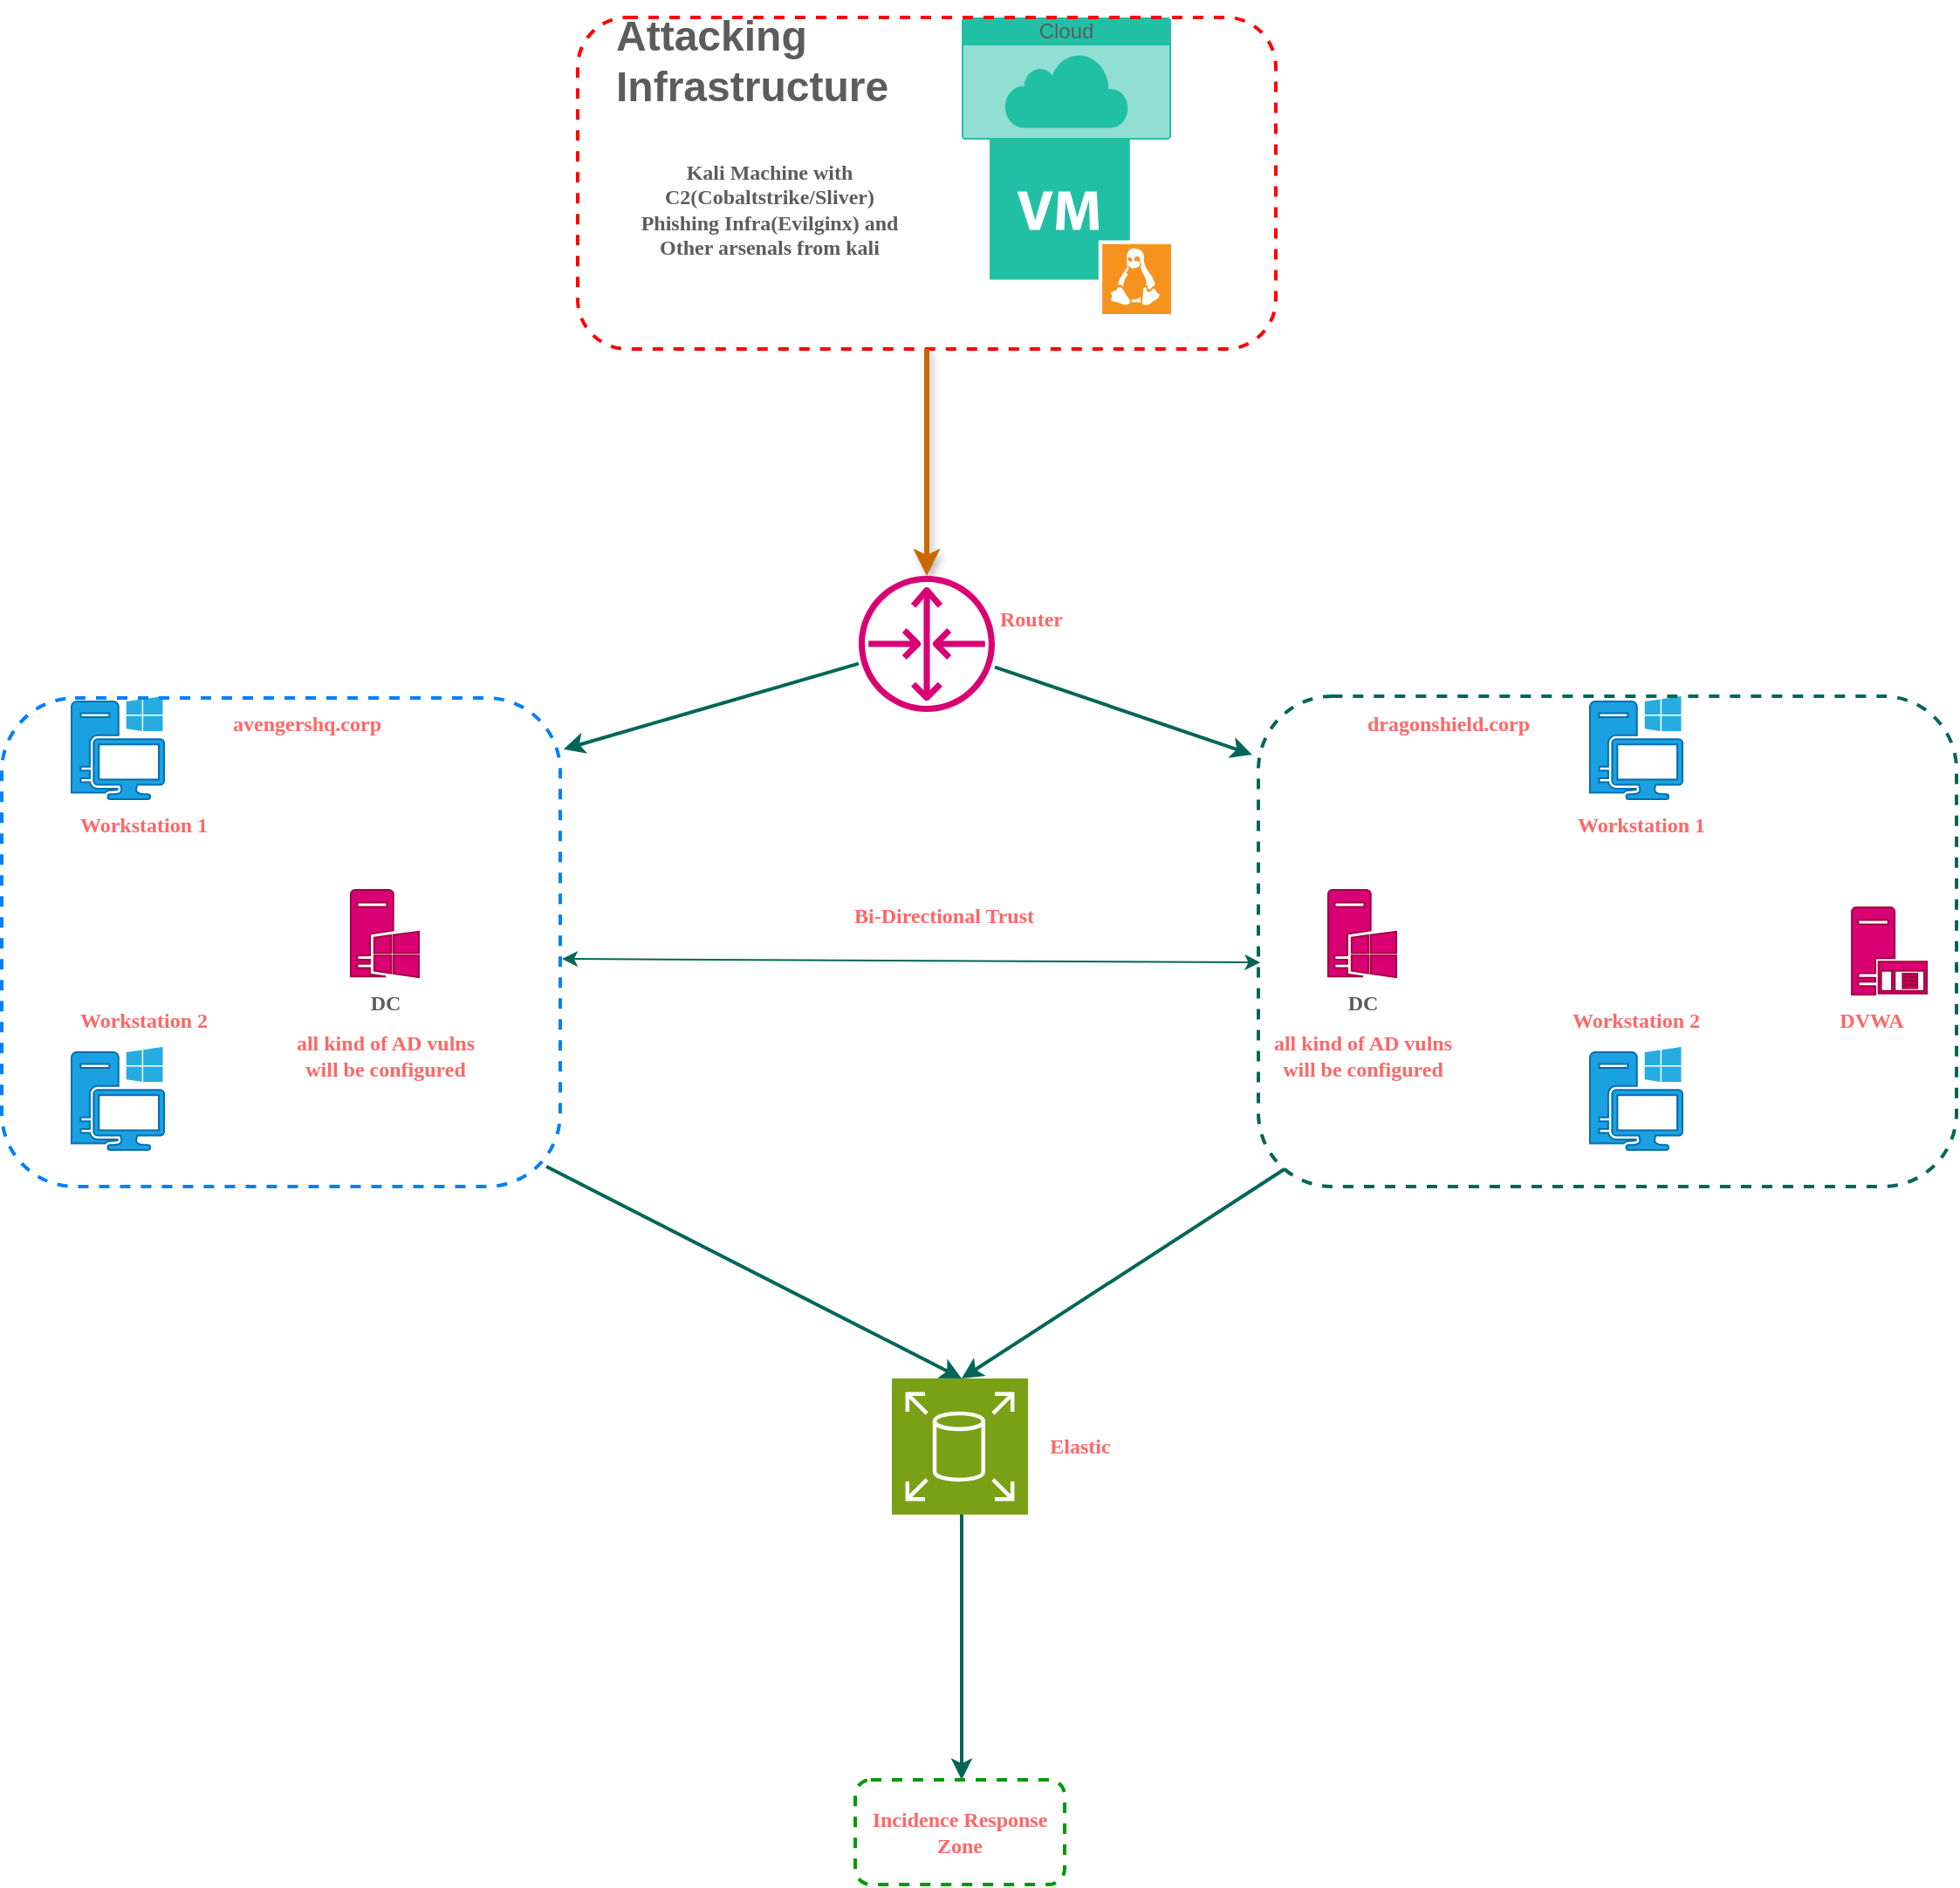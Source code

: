 <mxfile version="26.1.0">
  <diagram name="Page-1" id="hIMzLQnpSyQS0QaI6Of-">
    <mxGraphModel dx="1834" dy="819" grid="1" gridSize="10" guides="1" tooltips="1" connect="1" arrows="1" fold="1" page="0" pageScale="1" pageWidth="850" pageHeight="1400" math="0" shadow="0">
      <root>
        <mxCell id="0" />
        <mxCell id="1" parent="0" />
        <mxCell id="_PqFZ1HzRURmT83oFa9N-1" value="" style="shadow=0;dashed=0;html=1;strokeColor=none;fillColor=#21C0A5;labelPosition=center;verticalLabelPosition=bottom;verticalAlign=top;align=center;outlineConnect=0;shape=mxgraph.veeam.vm_linux;labelBackgroundColor=none;fontColor=#5C5C5C;rounded=1;" parent="1" vertex="1">
          <mxGeometry x="446" y="80" width="104" height="100" as="geometry" />
        </mxCell>
        <mxCell id="_PqFZ1HzRURmT83oFa9N-2" value="Cloud" style="html=1;whiteSpace=wrap;strokeColor=none;fillColor=#21C0A5;labelPosition=center;verticalLabelPosition=middle;verticalAlign=top;align=center;fontSize=12;outlineConnect=0;spacingTop=-6;fontColor=#5C5C5C;sketch=0;shape=mxgraph.sitemap.cloud;labelBackgroundColor=none;rounded=1;" parent="1" vertex="1">
          <mxGeometry x="430" y="10" width="120" height="70" as="geometry" />
        </mxCell>
        <mxCell id="_PqFZ1HzRURmT83oFa9N-3" value="" style="rounded=1;whiteSpace=wrap;html=1;fillColor=none;strokeColor=#FF0000;labelBackgroundColor=none;fontColor=#5C5C5C;strokeWidth=2;dashed=1;" parent="1" vertex="1">
          <mxGeometry x="210" y="10" width="400" height="190" as="geometry" />
        </mxCell>
        <mxCell id="_PqFZ1HzRURmT83oFa9N-4" value="&lt;h1 style=&quot;margin-top: 0px;&quot;&gt;Attacking&lt;br&gt;Infrastructure&lt;/h1&gt;" style="text;html=1;whiteSpace=wrap;overflow=hidden;rounded=1;fontColor=#5C5C5C;labelBackgroundColor=none;" parent="1" vertex="1">
          <mxGeometry x="230" width="180" height="120" as="geometry" />
        </mxCell>
        <mxCell id="_PqFZ1HzRURmT83oFa9N-5" value="&lt;font face=&quot;Verdana&quot;&gt;&lt;b&gt;Kali Machine with&lt;br&gt;C2(Cobaltstrike/Sliver)&lt;br&gt;Phishing Infra(Evilginx) and&lt;br&gt;Other arsenals from kali&lt;/b&gt;&lt;/font&gt;" style="text;html=1;align=center;verticalAlign=middle;whiteSpace=wrap;rounded=1;labelBackgroundColor=none;fontColor=#5C5C5C;" parent="1" vertex="1">
          <mxGeometry x="240" y="80" width="160" height="80" as="geometry" />
        </mxCell>
        <mxCell id="_PqFZ1HzRURmT83oFa9N-6" value="" style="endArrow=classic;html=1;rounded=1;strokeColor=#CC6600;fontColor=#5C5C5C;fillColor=#21C0A5;exitX=0.5;exitY=1;exitDx=0;exitDy=0;curved=0;strokeWidth=3;shadow=1;" parent="1" source="_PqFZ1HzRURmT83oFa9N-3" edge="1">
          <mxGeometry width="50" height="50" relative="1" as="geometry">
            <mxPoint x="400" y="450" as="sourcePoint" />
            <mxPoint x="410" y="330" as="targetPoint" />
          </mxGeometry>
        </mxCell>
        <mxCell id="_PqFZ1HzRURmT83oFa9N-7" value="" style="sketch=0;outlineConnect=0;fontColor=#ffffff;fillColor=#d80073;strokeColor=#A50040;dashed=0;verticalLabelPosition=bottom;verticalAlign=top;align=center;html=1;fontSize=12;fontStyle=0;aspect=fixed;pointerEvents=1;shape=mxgraph.aws4.router;rounded=1;" parent="1" vertex="1">
          <mxGeometry x="371" y="330" width="78" height="78" as="geometry" />
        </mxCell>
        <mxCell id="_PqFZ1HzRURmT83oFa9N-9" value="" style="sketch=0;aspect=fixed;pointerEvents=1;shadow=0;dashed=0;html=1;strokeColor=#A50040;labelPosition=center;verticalLabelPosition=bottom;verticalAlign=top;align=center;fillColor=#d80073;shape=mxgraph.mscae.enterprise.windows_server;rounded=1;fontColor=#ffffff;" parent="1" vertex="1">
          <mxGeometry x="80" y="510" width="39" height="50" as="geometry" />
        </mxCell>
        <mxCell id="_PqFZ1HzRURmT83oFa9N-10" value="" style="sketch=0;aspect=fixed;pointerEvents=1;shadow=0;dashed=0;html=1;strokeColor=#A50040;labelPosition=center;verticalLabelPosition=bottom;verticalAlign=top;align=center;fillColor=#d80073;shape=mxgraph.mscae.enterprise.windows_server;rounded=1;fontColor=#ffffff;" parent="1" vertex="1">
          <mxGeometry x="640" y="510" width="39" height="50" as="geometry" />
        </mxCell>
        <mxCell id="_PqFZ1HzRURmT83oFa9N-11" value="" style="sketch=0;pointerEvents=1;shadow=0;dashed=0;html=1;strokeColor=#006EAF;fillColor=#1ba1e2;labelPosition=center;verticalLabelPosition=bottom;verticalAlign=top;outlineConnect=0;align=center;shape=mxgraph.office.devices.workstation_pc;rounded=1;fontColor=#ffffff;" parent="1" vertex="1">
          <mxGeometry x="-80" y="600" width="53" height="59" as="geometry" />
        </mxCell>
        <mxCell id="_PqFZ1HzRURmT83oFa9N-12" value="" style="sketch=0;pointerEvents=1;shadow=0;dashed=0;html=1;strokeColor=#006EAF;fillColor=#1ba1e2;labelPosition=center;verticalLabelPosition=bottom;verticalAlign=top;outlineConnect=0;align=center;shape=mxgraph.office.devices.workstation_pc;rounded=1;fontColor=#ffffff;" parent="1" vertex="1">
          <mxGeometry x="-80" y="399" width="53" height="59" as="geometry" />
        </mxCell>
        <mxCell id="_PqFZ1HzRURmT83oFa9N-13" value="" style="sketch=0;pointerEvents=1;shadow=0;dashed=0;html=1;strokeColor=#006EAF;fillColor=#1ba1e2;labelPosition=center;verticalLabelPosition=bottom;verticalAlign=top;outlineConnect=0;align=center;shape=mxgraph.office.devices.workstation_pc;rounded=1;fontColor=#ffffff;" parent="1" vertex="1">
          <mxGeometry x="790" y="399" width="53" height="59" as="geometry" />
        </mxCell>
        <mxCell id="_PqFZ1HzRURmT83oFa9N-14" value="" style="sketch=0;pointerEvents=1;shadow=0;dashed=0;html=1;strokeColor=#006EAF;fillColor=#1ba1e2;labelPosition=center;verticalLabelPosition=bottom;verticalAlign=top;outlineConnect=0;align=center;shape=mxgraph.office.devices.workstation_pc;rounded=1;fontColor=#ffffff;" parent="1" vertex="1">
          <mxGeometry x="790" y="600" width="53" height="59" as="geometry" />
        </mxCell>
        <mxCell id="_PqFZ1HzRURmT83oFa9N-15" value="" style="rounded=1;whiteSpace=wrap;html=1;strokeColor=#007FFF;fontColor=#5C5C5C;fillColor=none;strokeWidth=2;dashed=1;" parent="1" vertex="1">
          <mxGeometry x="-120" y="400" width="320" height="280" as="geometry" />
        </mxCell>
        <mxCell id="_PqFZ1HzRURmT83oFa9N-16" value="" style="rounded=1;whiteSpace=wrap;html=1;strokeColor=#006658;fontColor=#5C5C5C;fillColor=none;dashed=1;strokeWidth=2;" parent="1" vertex="1">
          <mxGeometry x="600" y="399" width="400" height="281" as="geometry" />
        </mxCell>
        <mxCell id="_PqFZ1HzRURmT83oFa9N-17" value="&lt;font&gt;avengershq.corp&lt;/font&gt;" style="text;html=1;align=center;verticalAlign=middle;whiteSpace=wrap;rounded=0;fontColor=#FF6666;fontStyle=1;fontFamily=Verdana;" parent="1" vertex="1">
          <mxGeometry x="20" y="400" width="70" height="30" as="geometry" />
        </mxCell>
        <mxCell id="_PqFZ1HzRURmT83oFa9N-18" value="&lt;font face=&quot;Verdana&quot;&gt;dragonshield.corp&lt;/font&gt;" style="text;html=1;align=center;verticalAlign=middle;whiteSpace=wrap;rounded=0;fontColor=#FF6666;fontStyle=1" parent="1" vertex="1">
          <mxGeometry x="679" y="400" width="60" height="30" as="geometry" />
        </mxCell>
        <mxCell id="_PqFZ1HzRURmT83oFa9N-19" value="&lt;font face=&quot;Verdana&quot;&gt;DC&lt;/font&gt;" style="text;html=1;align=center;verticalAlign=middle;whiteSpace=wrap;rounded=0;fontColor=#5C5C5C;fontStyle=1" parent="1" vertex="1">
          <mxGeometry x="69.5" y="560" width="60" height="30" as="geometry" />
        </mxCell>
        <mxCell id="_PqFZ1HzRURmT83oFa9N-20" value="&lt;font face=&quot;Verdana&quot;&gt;DC&lt;/font&gt;" style="text;html=1;align=center;verticalAlign=middle;whiteSpace=wrap;rounded=0;fontColor=#5C5C5C;fontStyle=1" parent="1" vertex="1">
          <mxGeometry x="629.5" y="560" width="60" height="30" as="geometry" />
        </mxCell>
        <mxCell id="_PqFZ1HzRURmT83oFa9N-22" value="" style="endArrow=classic;startArrow=classic;html=1;rounded=1;strokeColor=#006658;fontColor=#5C5C5C;fillColor=#21C0A5;exitX=1.003;exitY=0.534;exitDx=0;exitDy=0;exitPerimeter=0;entryX=0.003;entryY=0.543;entryDx=0;entryDy=0;entryPerimeter=0;" parent="1" source="_PqFZ1HzRURmT83oFa9N-15" target="_PqFZ1HzRURmT83oFa9N-16" edge="1">
          <mxGeometry width="50" height="50" relative="1" as="geometry">
            <mxPoint x="370" y="600" as="sourcePoint" />
            <mxPoint x="420" y="550" as="targetPoint" />
          </mxGeometry>
        </mxCell>
        <mxCell id="_PqFZ1HzRURmT83oFa9N-23" value="&lt;font style=&quot;color: rgb(255, 102, 102);&quot; face=&quot;Verdana&quot;&gt;&lt;b&gt;Bi-Directional Trust&lt;/b&gt;&lt;/font&gt;" style="text;html=1;align=center;verticalAlign=middle;whiteSpace=wrap;rounded=0;fontColor=#5C5C5C;" parent="1" vertex="1">
          <mxGeometry x="360" y="510" width="120" height="30" as="geometry" />
        </mxCell>
        <mxCell id="_PqFZ1HzRURmT83oFa9N-25" value="" style="endArrow=classic;html=1;rounded=0;strokeColor=#006658;fontColor=#5C5C5C;fillColor=#21C0A5;entryX=-0.009;entryY=0.119;entryDx=0;entryDy=0;entryPerimeter=0;curved=1;strokeWidth=2;" parent="1" source="_PqFZ1HzRURmT83oFa9N-7" target="_PqFZ1HzRURmT83oFa9N-16" edge="1">
          <mxGeometry width="50" height="50" relative="1" as="geometry">
            <mxPoint x="370" y="520" as="sourcePoint" />
            <mxPoint x="420" y="470" as="targetPoint" />
          </mxGeometry>
        </mxCell>
        <mxCell id="_PqFZ1HzRURmT83oFa9N-26" value="" style="endArrow=classic;html=1;rounded=0;strokeColor=#006658;fontColor=#5C5C5C;fillColor=#21C0A5;entryX=1.006;entryY=0.105;entryDx=0;entryDy=0;entryPerimeter=0;curved=1;strokeWidth=2;" parent="1" source="_PqFZ1HzRURmT83oFa9N-7" target="_PqFZ1HzRURmT83oFa9N-15" edge="1">
          <mxGeometry width="50" height="50" relative="1" as="geometry">
            <mxPoint x="369" y="390" as="sourcePoint" />
            <mxPoint x="484" y="440" as="targetPoint" />
          </mxGeometry>
        </mxCell>
        <mxCell id="_PqFZ1HzRURmT83oFa9N-27" value="&lt;font style=&quot;color: rgb(255, 102, 102);&quot; face=&quot;Verdana&quot;&gt;&lt;b&gt;Router&lt;/b&gt;&lt;/font&gt;" style="text;html=1;align=center;verticalAlign=middle;whiteSpace=wrap;rounded=0;fontColor=#5C5C5C;" parent="1" vertex="1">
          <mxGeometry x="410" y="340" width="120" height="30" as="geometry" />
        </mxCell>
        <mxCell id="_PqFZ1HzRURmT83oFa9N-29" value="&lt;font face=&quot;Verdana&quot; color=&quot;#ff6666&quot;&gt;&lt;b&gt;all kind of AD vulns will be configured&lt;/b&gt;&lt;/font&gt;" style="text;html=1;align=center;verticalAlign=middle;whiteSpace=wrap;rounded=0;fontColor=#5C5C5C;" parent="1" vertex="1">
          <mxGeometry x="39.5" y="590" width="120" height="30" as="geometry" />
        </mxCell>
        <mxCell id="_PqFZ1HzRURmT83oFa9N-30" value="&lt;font face=&quot;Verdana&quot; color=&quot;#ff6666&quot;&gt;&lt;b&gt;all kind of AD vulns will be configured&lt;/b&gt;&lt;/font&gt;" style="text;html=1;align=center;verticalAlign=middle;whiteSpace=wrap;rounded=0;fontColor=#5C5C5C;" parent="1" vertex="1">
          <mxGeometry x="600" y="590" width="120" height="30" as="geometry" />
        </mxCell>
        <mxCell id="_PqFZ1HzRURmT83oFa9N-31" value="&lt;font&gt;Workstation 1&lt;/font&gt;" style="text;html=1;align=center;verticalAlign=middle;whiteSpace=wrap;rounded=0;fontColor=#FF6666;fontStyle=1;fontFamily=Verdana;" parent="1" vertex="1">
          <mxGeometry x="-88.5" y="458" width="98.5" height="30" as="geometry" />
        </mxCell>
        <mxCell id="_PqFZ1HzRURmT83oFa9N-33" value="&lt;font&gt;Workstation 2&lt;/font&gt;" style="text;html=1;align=center;verticalAlign=middle;whiteSpace=wrap;rounded=0;fontColor=#FF6666;fontStyle=1;fontFamily=Verdana;" parent="1" vertex="1">
          <mxGeometry x="-88.5" y="570" width="98.5" height="30" as="geometry" />
        </mxCell>
        <mxCell id="_PqFZ1HzRURmT83oFa9N-34" value="&lt;font&gt;Workstation 1&lt;/font&gt;" style="text;html=1;align=center;verticalAlign=middle;whiteSpace=wrap;rounded=0;fontColor=#FF6666;fontStyle=1;fontFamily=Verdana;" parent="1" vertex="1">
          <mxGeometry x="770" y="458" width="98.5" height="30" as="geometry" />
        </mxCell>
        <mxCell id="_PqFZ1HzRURmT83oFa9N-35" value="&lt;font&gt;Workstation 2&lt;/font&gt;" style="text;html=1;align=center;verticalAlign=middle;whiteSpace=wrap;rounded=0;fontColor=#FF6666;fontStyle=1;fontFamily=Verdana;" parent="1" vertex="1">
          <mxGeometry x="767.25" y="570" width="98.5" height="30" as="geometry" />
        </mxCell>
        <mxCell id="_PqFZ1HzRURmT83oFa9N-36" value="" style="sketch=0;aspect=fixed;pointerEvents=1;shadow=0;dashed=0;html=1;strokeColor=#A50040;labelPosition=center;verticalLabelPosition=bottom;verticalAlign=top;align=center;fillColor=#d80073;shape=mxgraph.mscae.enterprise.application_server;rounded=1;fontColor=#ffffff;" parent="1" vertex="1">
          <mxGeometry x="940" y="520" width="43" height="50" as="geometry" />
        </mxCell>
        <mxCell id="_PqFZ1HzRURmT83oFa9N-37" value="&lt;font&gt;DVWA&lt;/font&gt;" style="text;html=1;align=center;verticalAlign=middle;whiteSpace=wrap;rounded=0;fontColor=#FF6666;fontStyle=1;fontFamily=Verdana;" parent="1" vertex="1">
          <mxGeometry x="901.5" y="570" width="98.5" height="30" as="geometry" />
        </mxCell>
        <mxCell id="_PqFZ1HzRURmT83oFa9N-38" value="" style="endArrow=classic;html=1;rounded=0;strokeColor=#006658;fontColor=#5C5C5C;fillColor=#21C0A5;curved=1;strokeWidth=2;" parent="1" edge="1">
          <mxGeometry width="50" height="50" relative="1" as="geometry">
            <mxPoint x="615" y="670" as="sourcePoint" />
            <mxPoint x="430" y="790" as="targetPoint" />
          </mxGeometry>
        </mxCell>
        <mxCell id="_PqFZ1HzRURmT83oFa9N-39" value="" style="endArrow=classic;html=1;rounded=0;strokeColor=#006658;fontColor=#5C5C5C;fillColor=#21C0A5;curved=1;strokeWidth=2;exitX=0.975;exitY=0.959;exitDx=0;exitDy=0;exitPerimeter=0;" parent="1" source="_PqFZ1HzRURmT83oFa9N-15" edge="1">
          <mxGeometry width="50" height="50" relative="1" as="geometry">
            <mxPoint x="625" y="680" as="sourcePoint" />
            <mxPoint x="430" y="790" as="targetPoint" />
          </mxGeometry>
        </mxCell>
        <mxCell id="_PqFZ1HzRURmT83oFa9N-40" value="" style="sketch=0;points=[[0,0,0],[0.25,0,0],[0.5,0,0],[0.75,0,0],[1,0,0],[0,1,0],[0.25,1,0],[0.5,1,0],[0.75,1,0],[1,1,0],[0,0.25,0],[0,0.5,0],[0,0.75,0],[1,0.25,0],[1,0.5,0],[1,0.75,0]];outlineConnect=0;fontColor=#232F3E;fillColor=#7AA116;strokeColor=#ffffff;dashed=0;verticalLabelPosition=bottom;verticalAlign=top;align=center;html=1;fontSize=12;fontStyle=0;aspect=fixed;shape=mxgraph.aws4.resourceIcon;resIcon=mxgraph.aws4.elastic_block_store;rounded=1;" parent="1" vertex="1">
          <mxGeometry x="390" y="790" width="78" height="78" as="geometry" />
        </mxCell>
        <mxCell id="G2rxZPcfdrlcwnSySgxY-2" value="&lt;font style=&quot;color: rgb(255, 102, 102);&quot; face=&quot;Verdana&quot;&gt;&lt;b&gt;Elastic&lt;/b&gt;&lt;/font&gt;" style="text;html=1;align=center;verticalAlign=middle;whiteSpace=wrap;rounded=0;fontColor=#5C5C5C;" vertex="1" parent="1">
          <mxGeometry x="438" y="814" width="120" height="30" as="geometry" />
        </mxCell>
        <mxCell id="G2rxZPcfdrlcwnSySgxY-4" value="" style="endArrow=classic;html=1;rounded=0;strokeColor=#006658;fontColor=#5C5C5C;fillColor=#21C0A5;curved=1;strokeWidth=2;exitX=0.975;exitY=0.959;exitDx=0;exitDy=0;exitPerimeter=0;" edge="1" parent="1">
          <mxGeometry width="50" height="50" relative="1" as="geometry">
            <mxPoint x="430" y="868" as="sourcePoint" />
            <mxPoint x="430" y="1020" as="targetPoint" />
          </mxGeometry>
        </mxCell>
        <mxCell id="G2rxZPcfdrlcwnSySgxY-5" value="" style="rounded=1;whiteSpace=wrap;html=1;fillColor=none;dashed=1;strokeWidth=2;strokeColor=#009900;" vertex="1" parent="1">
          <mxGeometry x="369" y="1020" width="120" height="60" as="geometry" />
        </mxCell>
        <mxCell id="G2rxZPcfdrlcwnSySgxY-6" value="&lt;font style=&quot;color: rgb(255, 102, 102);&quot; face=&quot;Verdana&quot;&gt;&lt;b&gt;Incidence Response Zone&lt;/b&gt;&lt;/font&gt;" style="text;html=1;align=center;verticalAlign=middle;whiteSpace=wrap;rounded=0;fontColor=#5C5C5C;" vertex="1" parent="1">
          <mxGeometry x="369" y="1035" width="120" height="30" as="geometry" />
        </mxCell>
      </root>
    </mxGraphModel>
  </diagram>
</mxfile>
